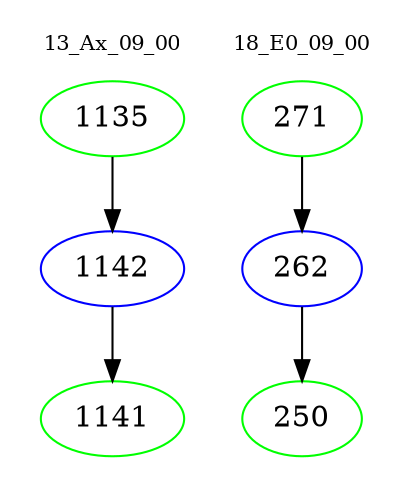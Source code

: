 digraph{
subgraph cluster_0 {
color = white
label = "13_Ax_09_00";
fontsize=10;
T0_1135 [label="1135", color="green"]
T0_1135 -> T0_1142 [color="black"]
T0_1142 [label="1142", color="blue"]
T0_1142 -> T0_1141 [color="black"]
T0_1141 [label="1141", color="green"]
}
subgraph cluster_1 {
color = white
label = "18_E0_09_00";
fontsize=10;
T1_271 [label="271", color="green"]
T1_271 -> T1_262 [color="black"]
T1_262 [label="262", color="blue"]
T1_262 -> T1_250 [color="black"]
T1_250 [label="250", color="green"]
}
}
